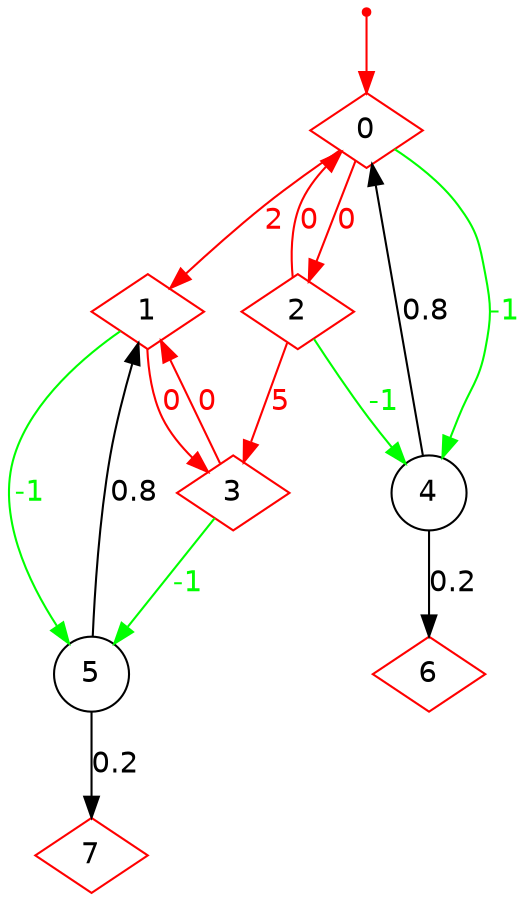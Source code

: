 digraph EMDP {
node [label="",fontname="Helvetica",shape="circle"];
0 [label="0",color="red",shape="diamond"];
"0i" [label="",color="red",shape="point"];
"0i" -> 0 [label="",color="red"];
0 -> 1 [label="2",color="red",fontcolor="red",fontname="Helvetica"];
0 -> 2 [label="0",color="red",fontcolor="red",fontname="Helvetica"];
0 -> 4 [label="-1",color="green",fontcolor="green",fontname="Helvetica"];
1 [label="1",color="red",shape="diamond"];
1 -> 3 [label="0",color="red",fontcolor="red",fontname="Helvetica"];
1 -> 5 [label="-1",color="green",fontcolor="green",fontname="Helvetica"];
2 [label="2",color="red",shape="diamond"];
2 -> 0 [label="0",color="red",fontcolor="red",fontname="Helvetica"];
2 -> 3 [label="5",color="red",fontcolor="red",fontname="Helvetica"];
2 -> 4 [label="-1",color="green",fontcolor="green",fontname="Helvetica"];
3 [label="3",color="red",shape="diamond"];
3 -> 1 [label="0",color="red",fontcolor="red",fontname="Helvetica"];
3 -> 5 [label="-1",color="green",fontcolor="green",fontname="Helvetica"];
4 [label="4",color="black"];
4 -> 0 [label="0.8",color="black",fontcolor="black",fontname="Helvetica"];
4 -> 6 [label="0.2",color="black",fontcolor="black",fontname="Helvetica"];
5 [label="5",color="black"];
5 -> 1 [label="0.8",color="black",fontcolor="black",fontname="Helvetica"];
5 -> 7 [label="0.2",color="black",fontcolor="black",fontname="Helvetica"];
6 [label="6",color="red",shape="diamond"];
7 [label="7",color="red",shape="diamond"];
}
